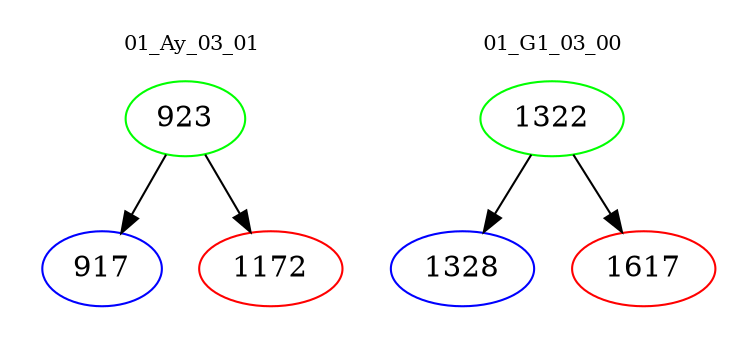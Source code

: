 digraph{
subgraph cluster_0 {
color = white
label = "01_Ay_03_01";
fontsize=10;
T0_923 [label="923", color="green"]
T0_923 -> T0_917 [color="black"]
T0_917 [label="917", color="blue"]
T0_923 -> T0_1172 [color="black"]
T0_1172 [label="1172", color="red"]
}
subgraph cluster_1 {
color = white
label = "01_G1_03_00";
fontsize=10;
T1_1322 [label="1322", color="green"]
T1_1322 -> T1_1328 [color="black"]
T1_1328 [label="1328", color="blue"]
T1_1322 -> T1_1617 [color="black"]
T1_1617 [label="1617", color="red"]
}
}
